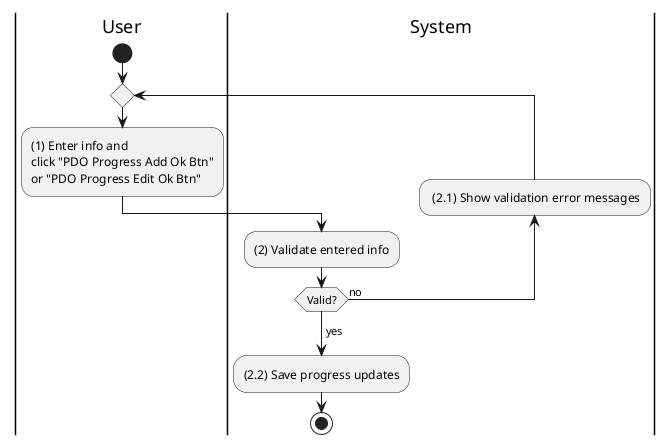 @startuml production-order-update-progress
|u|User
|s|System

|u|
start
repeat
    :(1) Enter info and\nclick "PDO Progress Add Ok Btn"\nor "PDO Progress Edit Ok Btn";
    |s|
    :(2) Validate entered info;
    backward: (2.1) Show validation error messages;
repeat while (Valid?) is (no)
->yes;
:(2.2) Save progress updates;
stop
@enduml